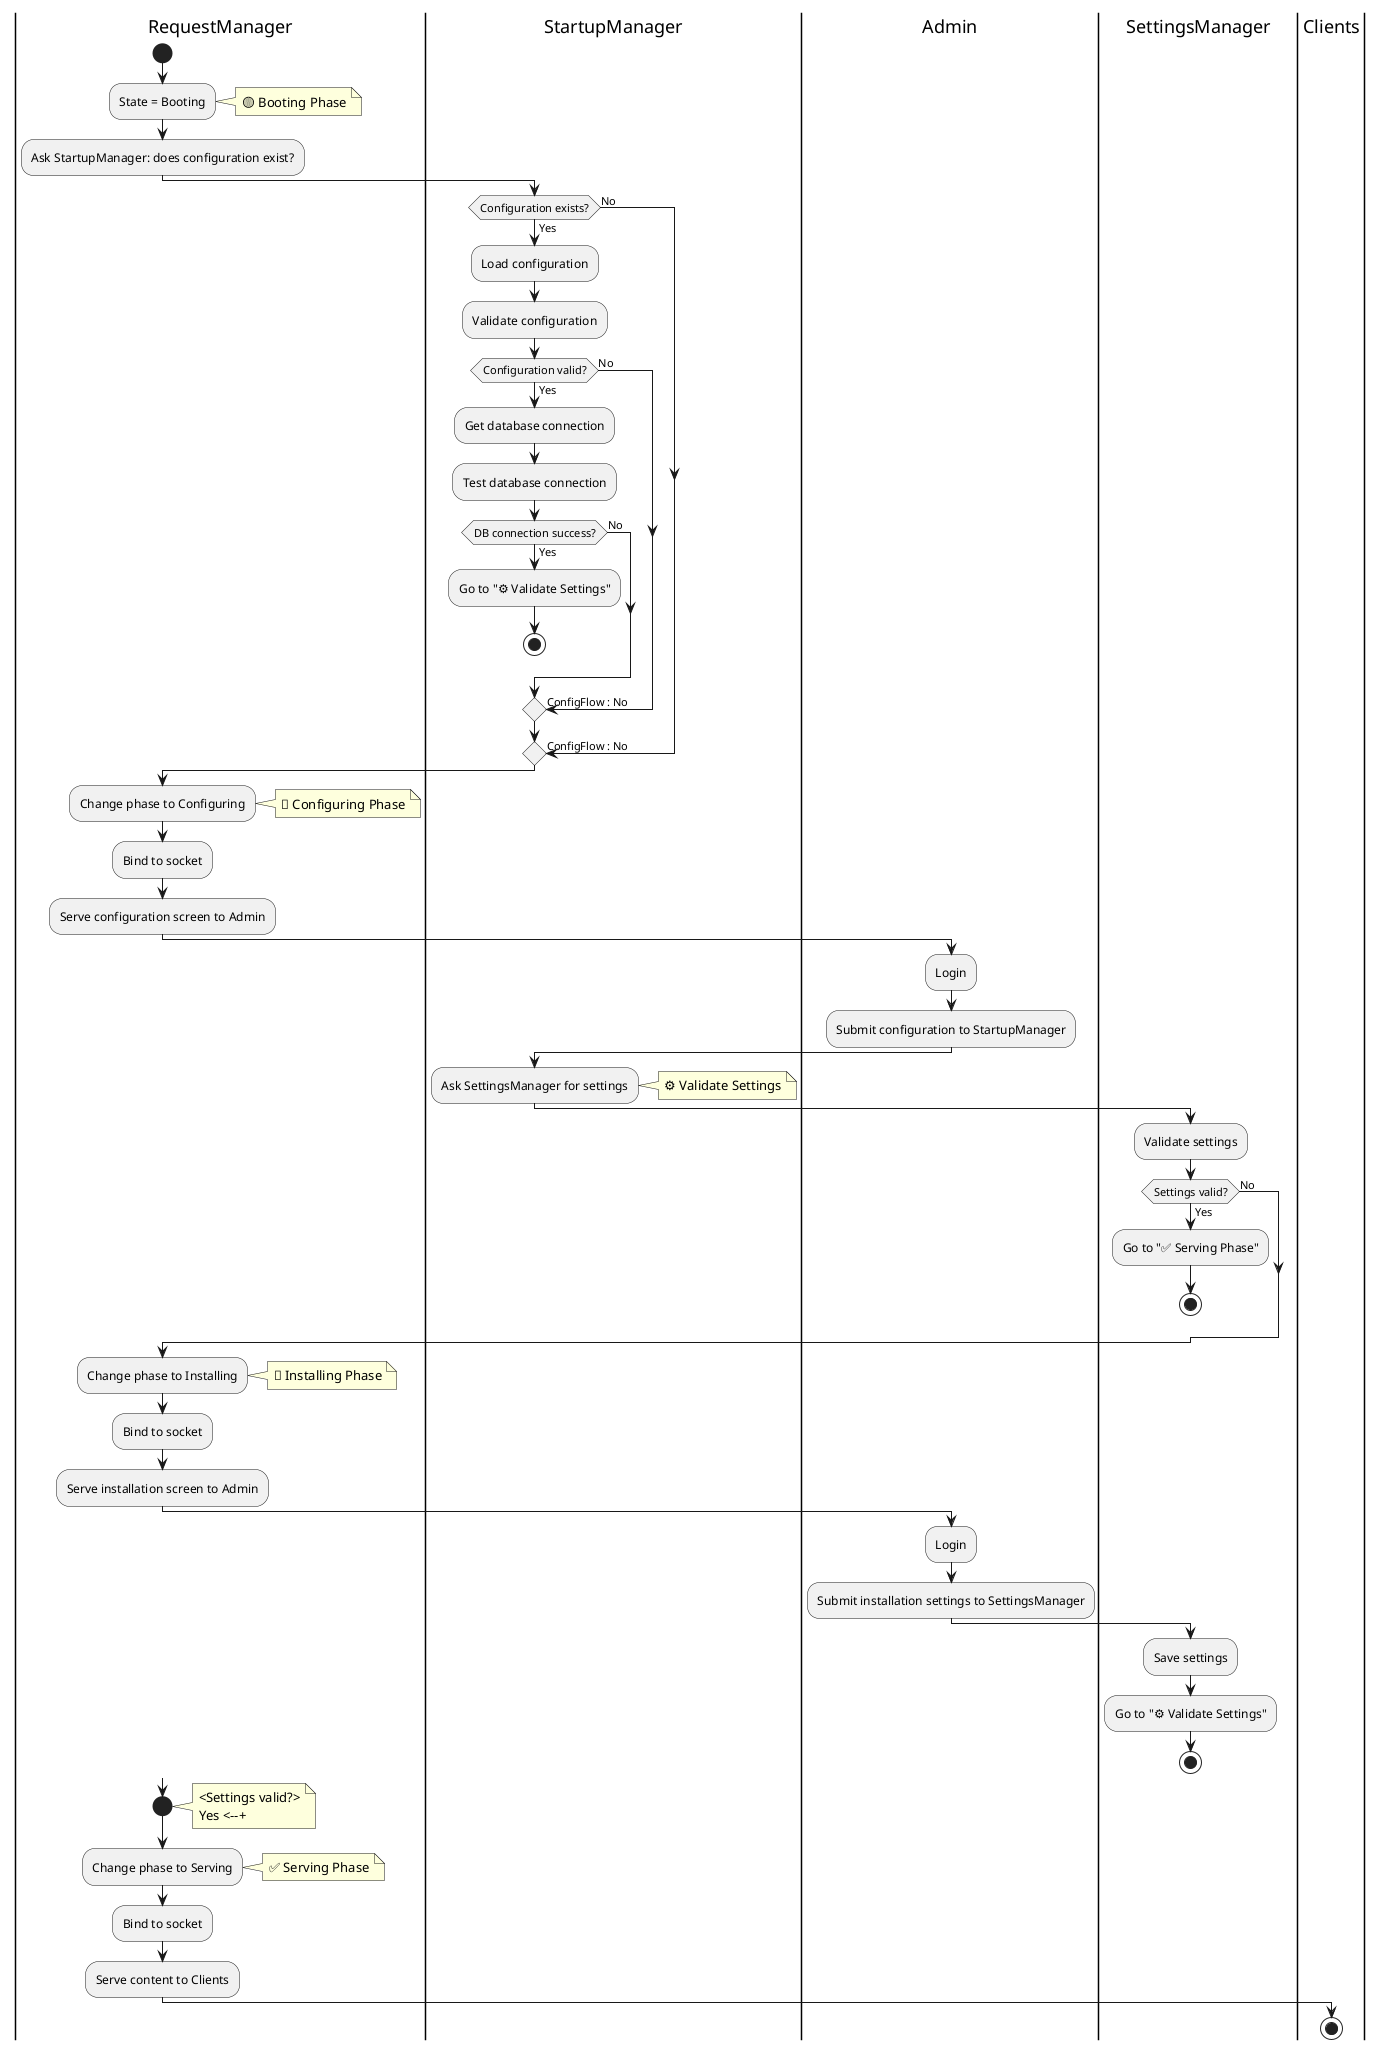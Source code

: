 @startuml
|RequestManager|
start
:State = Booting;
note right
🟡 Booting Phase
end note

label CheckConfig
:Ask StartupManager: does configuration exist?;

|StartupManager|
if (Configuration exists?) then (No)
  -> ConfigFlow : No;
else (Yes)
  :Load configuration;
  :Validate configuration;

  if (Configuration valid?) then (No)
    -> ConfigFlow : No;
  else (Yes)
    :Get database connection;
    :Test database connection;

    if (DB connection success?) then (No)
      -> ConfigFlow : No;
    else (Yes)
      :Go to "⚙️ Validate Settings";
      stop;
    endif
  endif
endif

' ---------- Configuration Flow ----------
|RequestManager|
label ConfigFlow
:Change phase to Configuring;
note right
🔧 Configuring Phase
end note
:Bind to socket;
:Serve configuration screen to Admin;

|Admin|
:Login;
:Submit configuration to StartupManager;

|RequestManager|
-> CheckConfig;

' ---------- Settings Validation ----------
|StartupManager|
label ValidateSettings
:Ask SettingsManager for settings;
note right
⚙️ Validate Settings
end note

|SettingsManager|
:Validate settings;

if (Settings valid?) then (No)
  -> InstallFlow : No;
else (Yes)
  :Go to "✅ Serving Phase";
  stop;
endif

' ---------- Installation Flow ----------
|RequestManager|
label InstallFlow
:Change phase to Installing;
note right
🧩 Installing Phase
end note
:Bind to socket;
:Serve installation screen to Admin;

|Admin|
:Login;
:Submit installation settings to SettingsManager;

|SettingsManager|
:Save settings;
:Go to "⚙️ Validate Settings";
stop;

' ---------- Serving State ----------
|RequestManager|
label ServeFlow
start;
note right
<Settings valid?>
Yes <--+
end note
:Change phase to Serving;
note right
✅ Serving Phase
end note
:Bind to socket;
:Serve content to Clients;

|Clients|
stop
@enduml